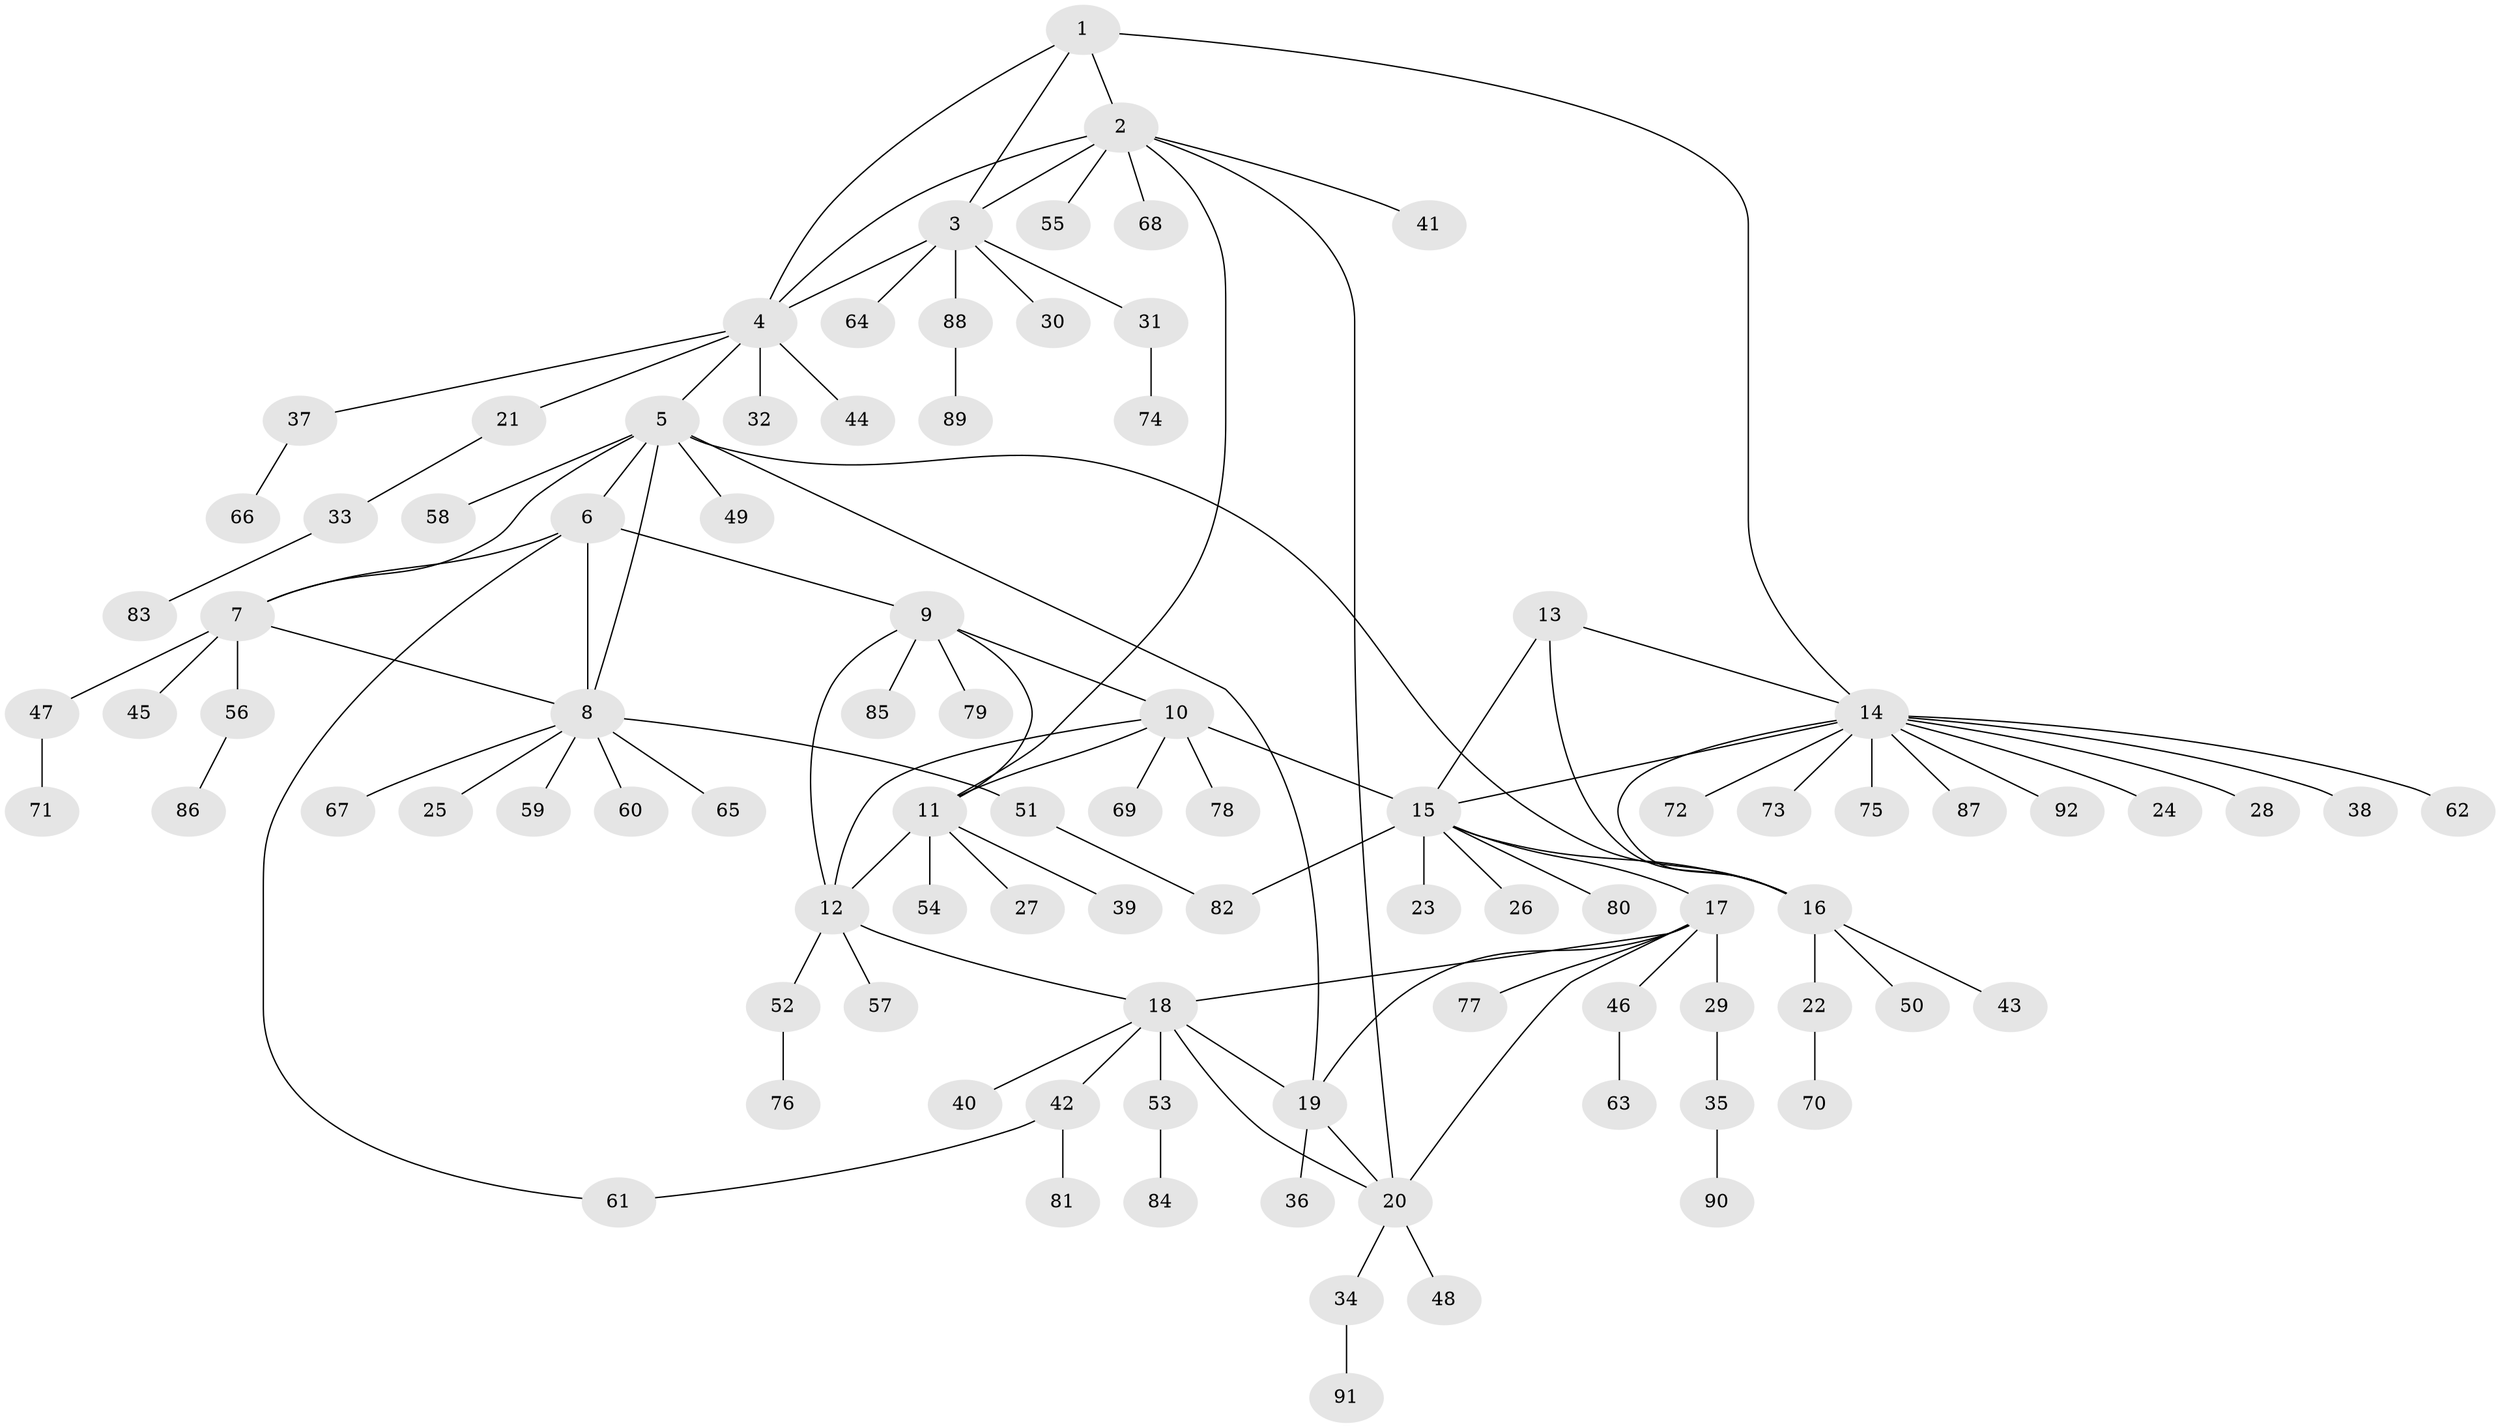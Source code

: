 // coarse degree distribution, {4: 0.028985507246376812, 11: 0.014492753623188406, 6: 0.028985507246376812, 7: 0.043478260869565216, 8: 0.043478260869565216, 9: 0.014492753623188406, 5: 0.014492753623188406, 17: 0.014492753623188406, 2: 0.08695652173913043, 1: 0.7101449275362319}
// Generated by graph-tools (version 1.1) at 2025/52/02/27/25 19:52:14]
// undirected, 92 vertices, 114 edges
graph export_dot {
graph [start="1"]
  node [color=gray90,style=filled];
  1;
  2;
  3;
  4;
  5;
  6;
  7;
  8;
  9;
  10;
  11;
  12;
  13;
  14;
  15;
  16;
  17;
  18;
  19;
  20;
  21;
  22;
  23;
  24;
  25;
  26;
  27;
  28;
  29;
  30;
  31;
  32;
  33;
  34;
  35;
  36;
  37;
  38;
  39;
  40;
  41;
  42;
  43;
  44;
  45;
  46;
  47;
  48;
  49;
  50;
  51;
  52;
  53;
  54;
  55;
  56;
  57;
  58;
  59;
  60;
  61;
  62;
  63;
  64;
  65;
  66;
  67;
  68;
  69;
  70;
  71;
  72;
  73;
  74;
  75;
  76;
  77;
  78;
  79;
  80;
  81;
  82;
  83;
  84;
  85;
  86;
  87;
  88;
  89;
  90;
  91;
  92;
  1 -- 2;
  1 -- 3;
  1 -- 4;
  1 -- 14;
  2 -- 3;
  2 -- 4;
  2 -- 11;
  2 -- 20;
  2 -- 41;
  2 -- 55;
  2 -- 68;
  3 -- 4;
  3 -- 30;
  3 -- 31;
  3 -- 64;
  3 -- 88;
  4 -- 5;
  4 -- 21;
  4 -- 32;
  4 -- 37;
  4 -- 44;
  5 -- 6;
  5 -- 7;
  5 -- 8;
  5 -- 16;
  5 -- 19;
  5 -- 49;
  5 -- 58;
  6 -- 7;
  6 -- 8;
  6 -- 9;
  6 -- 61;
  7 -- 8;
  7 -- 45;
  7 -- 47;
  7 -- 56;
  8 -- 25;
  8 -- 51;
  8 -- 59;
  8 -- 60;
  8 -- 65;
  8 -- 67;
  9 -- 10;
  9 -- 11;
  9 -- 12;
  9 -- 79;
  9 -- 85;
  10 -- 11;
  10 -- 12;
  10 -- 15;
  10 -- 69;
  10 -- 78;
  11 -- 12;
  11 -- 27;
  11 -- 39;
  11 -- 54;
  12 -- 18;
  12 -- 52;
  12 -- 57;
  13 -- 14;
  13 -- 15;
  13 -- 16;
  14 -- 15;
  14 -- 16;
  14 -- 24;
  14 -- 28;
  14 -- 38;
  14 -- 62;
  14 -- 72;
  14 -- 73;
  14 -- 75;
  14 -- 87;
  14 -- 92;
  15 -- 16;
  15 -- 17;
  15 -- 23;
  15 -- 26;
  15 -- 80;
  15 -- 82;
  16 -- 22;
  16 -- 43;
  16 -- 50;
  17 -- 18;
  17 -- 19;
  17 -- 20;
  17 -- 29;
  17 -- 46;
  17 -- 77;
  18 -- 19;
  18 -- 20;
  18 -- 40;
  18 -- 42;
  18 -- 53;
  19 -- 20;
  19 -- 36;
  20 -- 34;
  20 -- 48;
  21 -- 33;
  22 -- 70;
  29 -- 35;
  31 -- 74;
  33 -- 83;
  34 -- 91;
  35 -- 90;
  37 -- 66;
  42 -- 61;
  42 -- 81;
  46 -- 63;
  47 -- 71;
  51 -- 82;
  52 -- 76;
  53 -- 84;
  56 -- 86;
  88 -- 89;
}
